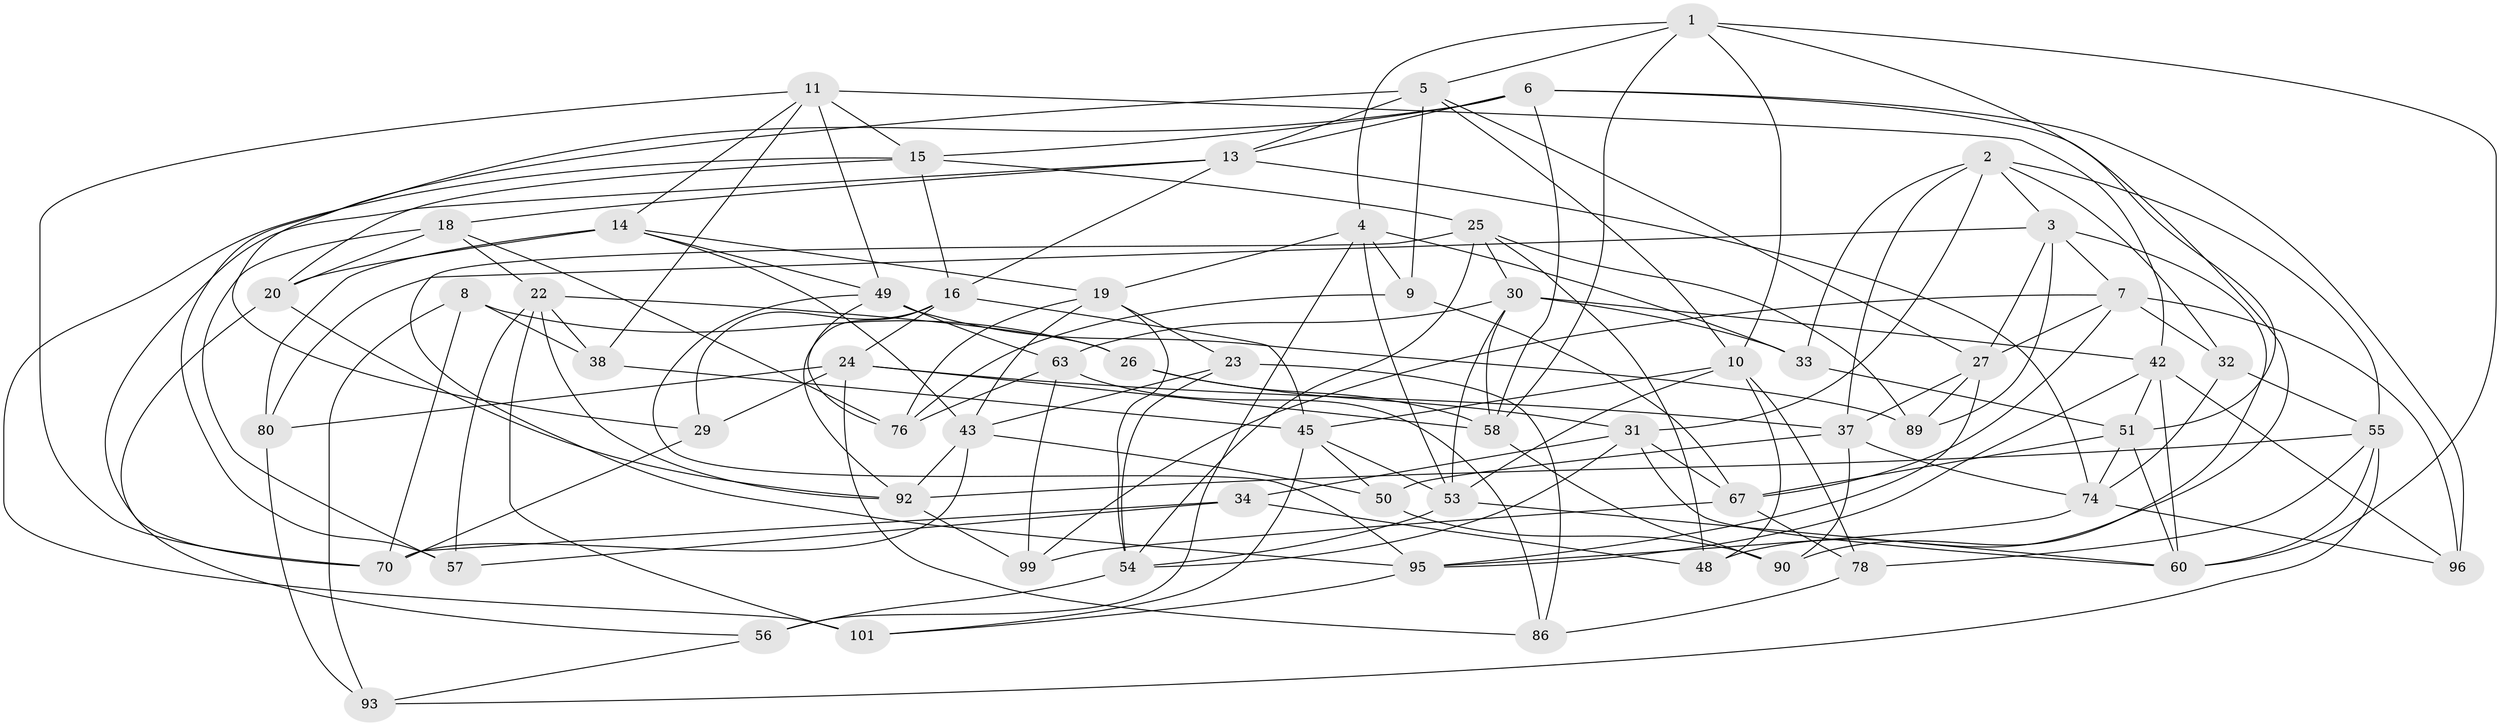 // original degree distribution, {4: 1.0}
// Generated by graph-tools (version 1.1) at 2025/42/03/06/25 10:42:19]
// undirected, 62 vertices, 162 edges
graph export_dot {
graph [start="1"]
  node [color=gray90,style=filled];
  1 [super="+69"];
  2 [super="+72"];
  3 [super="+17"];
  4 [super="+12"];
  5 [super="+36"];
  6 [super="+98"];
  7 [super="+47"];
  8;
  9;
  10 [super="+62"];
  11 [super="+44"];
  13 [super="+79"];
  14 [super="+91"];
  15 [super="+59"];
  16 [super="+35"];
  18 [super="+21"];
  19 [super="+39"];
  20 [super="+64"];
  22 [super="+85"];
  23;
  24 [super="+71"];
  25 [super="+40"];
  26;
  27 [super="+28"];
  29;
  30 [super="+52"];
  31 [super="+46"];
  32;
  33;
  34;
  37 [super="+41"];
  38;
  42 [super="+82"];
  43 [super="+87"];
  45 [super="+61"];
  48;
  49 [super="+83"];
  50;
  51 [super="+73"];
  53 [super="+100"];
  54 [super="+77"];
  55 [super="+84"];
  56;
  57;
  58 [super="+68"];
  60 [super="+66"];
  63 [super="+65"];
  67 [super="+81"];
  70 [super="+75"];
  74 [super="+88"];
  76 [super="+94"];
  78;
  80;
  86;
  89;
  90;
  92 [super="+102"];
  93;
  95 [super="+97"];
  96;
  99;
  101;
  1 -- 58;
  1 -- 60;
  1 -- 5;
  1 -- 51;
  1 -- 4;
  1 -- 10;
  2 -- 37;
  2 -- 31;
  2 -- 32;
  2 -- 33;
  2 -- 55;
  2 -- 3;
  3 -- 90;
  3 -- 89;
  3 -- 7;
  3 -- 80;
  3 -- 27;
  4 -- 19;
  4 -- 56;
  4 -- 53;
  4 -- 9;
  4 -- 33;
  5 -- 29;
  5 -- 9;
  5 -- 27;
  5 -- 10;
  5 -- 13;
  6 -- 48;
  6 -- 15;
  6 -- 96;
  6 -- 57;
  6 -- 58;
  6 -- 13;
  7 -- 96;
  7 -- 67;
  7 -- 32;
  7 -- 99;
  7 -- 27;
  8 -- 26;
  8 -- 38;
  8 -- 93;
  8 -- 70;
  9 -- 76;
  9 -- 67;
  10 -- 45;
  10 -- 48;
  10 -- 53;
  10 -- 78;
  11 -- 42;
  11 -- 15;
  11 -- 70;
  11 -- 38;
  11 -- 49;
  11 -- 14;
  13 -- 18;
  13 -- 16;
  13 -- 70;
  13 -- 74;
  14 -- 80;
  14 -- 43;
  14 -- 49;
  14 -- 19;
  14 -- 20;
  15 -- 101;
  15 -- 25;
  15 -- 20;
  15 -- 16;
  16 -- 92;
  16 -- 45;
  16 -- 29;
  16 -- 24;
  18 -- 20 [weight=2];
  18 -- 76;
  18 -- 57;
  18 -- 22;
  19 -- 43;
  19 -- 76;
  19 -- 23;
  19 -- 54;
  20 -- 56;
  20 -- 92;
  22 -- 57;
  22 -- 26;
  22 -- 92;
  22 -- 101;
  22 -- 38;
  23 -- 86;
  23 -- 43;
  23 -- 54;
  24 -- 80;
  24 -- 86;
  24 -- 37;
  24 -- 58;
  24 -- 29;
  25 -- 89;
  25 -- 30;
  25 -- 48;
  25 -- 54;
  25 -- 95;
  26 -- 58;
  26 -- 31;
  27 -- 95;
  27 -- 37;
  27 -- 89;
  29 -- 70;
  30 -- 33;
  30 -- 63;
  30 -- 53;
  30 -- 58;
  30 -- 42;
  31 -- 34;
  31 -- 54;
  31 -- 67;
  31 -- 60;
  32 -- 55;
  32 -- 74;
  33 -- 51;
  34 -- 48;
  34 -- 70;
  34 -- 57;
  37 -- 90;
  37 -- 50;
  37 -- 74;
  38 -- 45;
  42 -- 95;
  42 -- 96;
  42 -- 51;
  42 -- 60;
  43 -- 50;
  43 -- 92;
  43 -- 70;
  45 -- 50;
  45 -- 101;
  45 -- 53;
  49 -- 89;
  49 -- 63;
  49 -- 76;
  49 -- 95;
  50 -- 90;
  51 -- 60;
  51 -- 67;
  51 -- 74;
  53 -- 54;
  53 -- 60;
  54 -- 56;
  55 -- 93;
  55 -- 60;
  55 -- 78;
  55 -- 92;
  56 -- 93;
  58 -- 90;
  63 -- 86;
  63 -- 99;
  63 -- 76 [weight=2];
  67 -- 99;
  67 -- 78;
  74 -- 96;
  74 -- 95;
  78 -- 86;
  80 -- 93;
  92 -- 99;
  95 -- 101;
}
